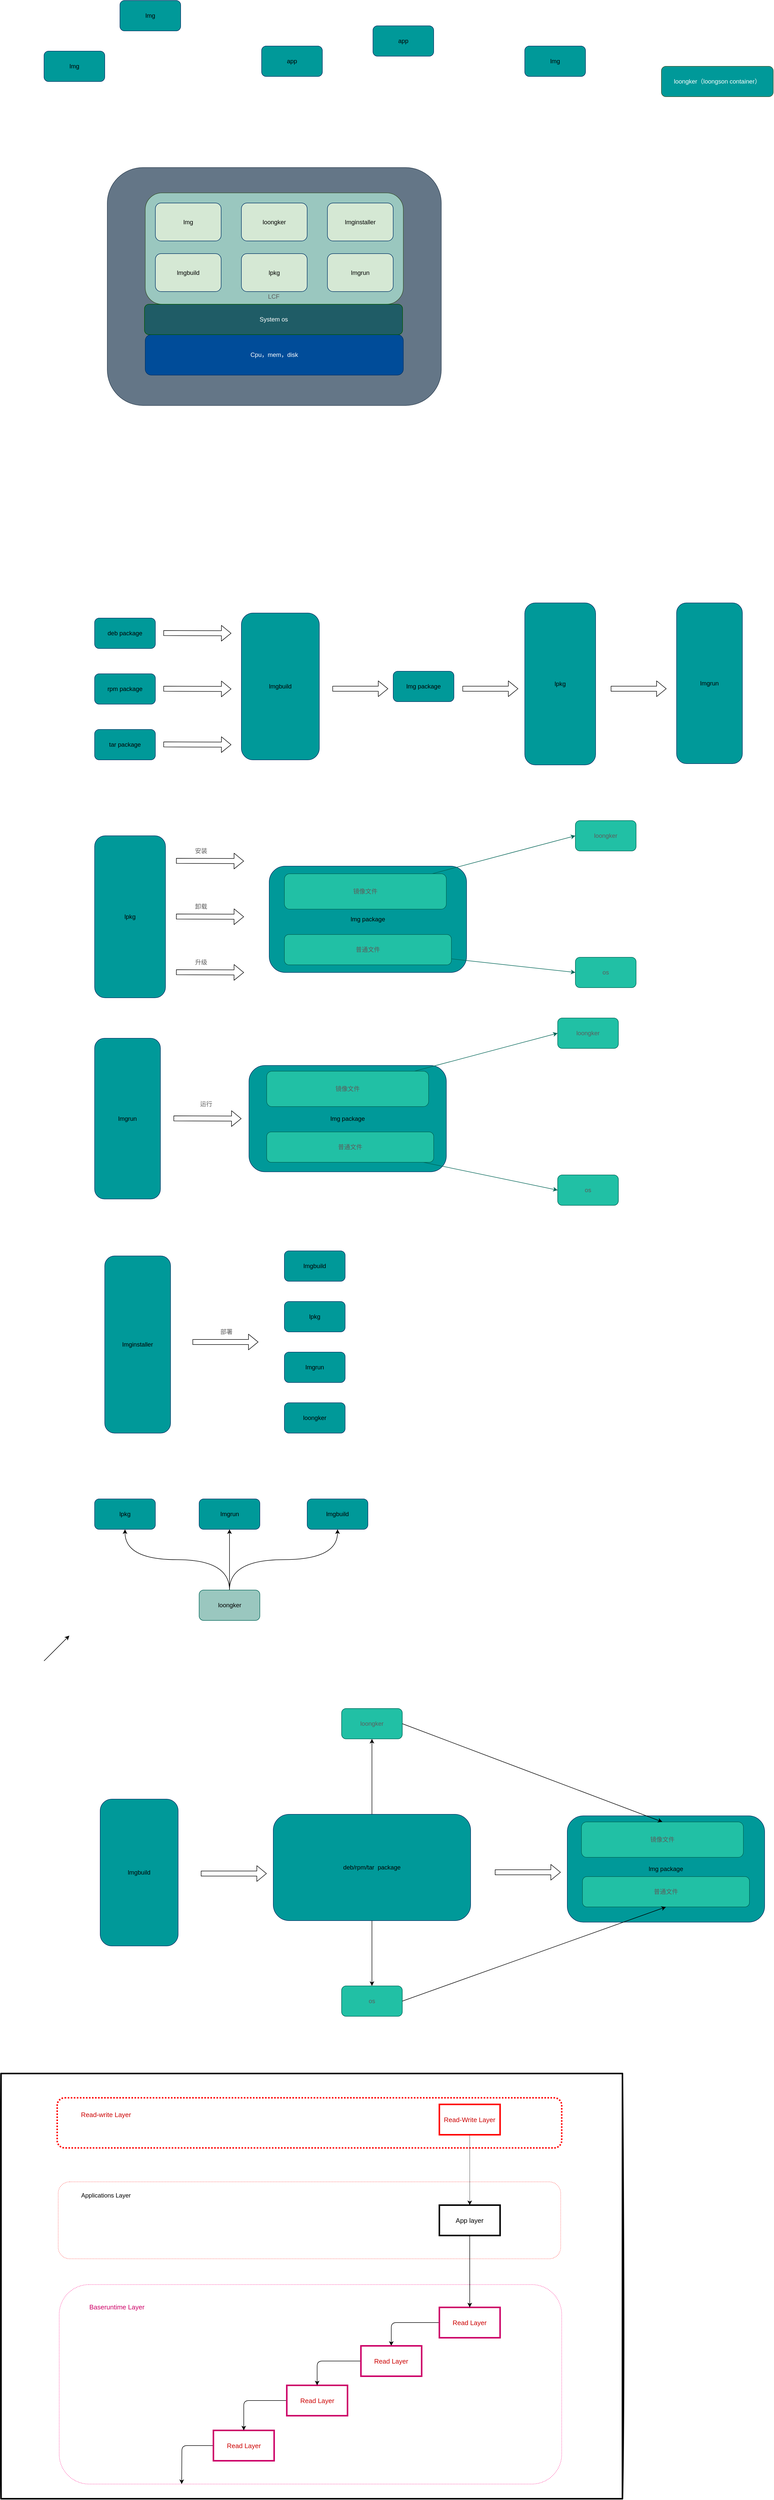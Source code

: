 <mxfile version="20.2.6" type="github">
  <diagram id="aV5w22nhNH_Wzgc8BO7l" name="Page-1">
    <mxGraphModel dx="2729" dy="936" grid="0" gridSize="10" guides="1" tooltips="1" connect="1" arrows="1" fold="1" page="1" pageScale="1" pageWidth="827" pageHeight="1169" math="0" shadow="0">
      <root>
        <mxCell id="0" />
        <mxCell id="1" parent="0" />
        <mxCell id="tzlG480XD32pi5aD75Bq-65" value="" style="rounded=0;whiteSpace=wrap;html=1;fontSize=13;strokeWidth=3;glass=0;shadow=0;sketch=1;" vertex="1" parent="1">
          <mxGeometry x="-85" y="4125" width="1228" height="840" as="geometry" />
        </mxCell>
        <mxCell id="tzlG480XD32pi5aD75Bq-49" value="" style="rounded=1;whiteSpace=wrap;html=1;strokeColor=#FF0080;dashed=1;dashPattern=1 2;" vertex="1" parent="1">
          <mxGeometry x="30" y="4542" width="993" height="394" as="geometry" />
        </mxCell>
        <mxCell id="tzlG480XD32pi5aD75Bq-48" value="" style="rounded=1;whiteSpace=wrap;html=1;strokeColor=#FF3333;dashed=1;dashPattern=1 2;" vertex="1" parent="1">
          <mxGeometry x="28" y="4339" width="993" height="152" as="geometry" />
        </mxCell>
        <mxCell id="MgCIcN8HCtVji7_G_k5s-110" value="" style="rounded=1;whiteSpace=wrap;html=1;strokeColor=#314354;fillColor=#647687;fontColor=#ffffff;" parent="1" vertex="1">
          <mxGeometry x="125" y="360" width="660" height="470" as="geometry" />
        </mxCell>
        <mxCell id="MgCIcN8HCtVji7_G_k5s-99" value="lmg package" style="rounded=1;whiteSpace=wrap;html=1;strokeColor=#003366;fillColor=#009999;" parent="1" vertex="1">
          <mxGeometry x="405" y="2133.75" width="390" height="210" as="geometry" />
        </mxCell>
        <mxCell id="MgCIcN8HCtVji7_G_k5s-52" value="" style="rounded=1;whiteSpace=wrap;html=1;strokeColor=#3A5431;fillColor=#9AC7BF;fontColor=#ffffff;" parent="1" vertex="1">
          <mxGeometry x="200" y="410" width="510" height="220" as="geometry" />
        </mxCell>
        <mxCell id="MgCIcN8HCtVji7_G_k5s-2" value="Cpu，mem，disk" style="rounded=1;whiteSpace=wrap;html=1;fillColor=#004C99;strokeColor=#003366;fontColor=#ffffff;" parent="1" vertex="1">
          <mxGeometry x="200" y="690" width="510" height="80" as="geometry" />
        </mxCell>
        <mxCell id="MgCIcN8HCtVji7_G_k5s-3" value="System os" style="rounded=1;whiteSpace=wrap;html=1;fillColor=#1F5C66;strokeColor=#005700;fontColor=#ffffff;" parent="1" vertex="1">
          <mxGeometry x="198.5" y="630" width="510" height="60" as="geometry" />
        </mxCell>
        <mxCell id="MgCIcN8HCtVji7_G_k5s-7" value="loongker（loongson container）" style="rounded=1;whiteSpace=wrap;html=1;fillColor=#009999;strokeColor=#3A5431;fontColor=#ffffff;" parent="1" vertex="1">
          <mxGeometry x="1220" y="160" width="221" height="60" as="geometry" />
        </mxCell>
        <mxCell id="MgCIcN8HCtVji7_G_k5s-45" value="lmg" style="rounded=1;whiteSpace=wrap;html=1;strokeColor=#003366;fillColor=#009999;" parent="1" vertex="1">
          <mxGeometry x="150" y="30" width="120" height="60" as="geometry" />
        </mxCell>
        <mxCell id="MgCIcN8HCtVji7_G_k5s-46" value="app" style="rounded=1;whiteSpace=wrap;html=1;strokeColor=#003366;fillColor=#009999;" parent="1" vertex="1">
          <mxGeometry x="430" y="120" width="120" height="60" as="geometry" />
        </mxCell>
        <mxCell id="MgCIcN8HCtVji7_G_k5s-47" value="app" style="rounded=1;whiteSpace=wrap;html=1;strokeColor=#003366;fillColor=#009999;" parent="1" vertex="1">
          <mxGeometry x="650" y="80" width="120" height="60" as="geometry" />
        </mxCell>
        <mxCell id="MgCIcN8HCtVji7_G_k5s-53" value="lmg" style="rounded=1;whiteSpace=wrap;html=1;strokeColor=#003366;fillColor=#009999;" parent="1" vertex="1">
          <mxGeometry x="950" y="120" width="120" height="60" as="geometry" />
        </mxCell>
        <mxCell id="MgCIcN8HCtVji7_G_k5s-55" value="lmg" style="rounded=1;whiteSpace=wrap;html=1;strokeColor=#003366;fillColor=#009999;" parent="1" vertex="1">
          <mxGeometry y="130" width="120" height="60" as="geometry" />
        </mxCell>
        <mxCell id="MgCIcN8HCtVji7_G_k5s-56" value="lmg package" style="rounded=1;whiteSpace=wrap;html=1;strokeColor=#003366;fillColor=#009999;" parent="1" vertex="1">
          <mxGeometry x="690" y="1355" width="120" height="60" as="geometry" />
        </mxCell>
        <mxCell id="MgCIcN8HCtVji7_G_k5s-57" value="lmgbuild" style="rounded=1;whiteSpace=wrap;html=1;strokeColor=#003366;fillColor=#009999;" parent="1" vertex="1">
          <mxGeometry x="390" y="1240" width="154" height="290" as="geometry" />
        </mxCell>
        <mxCell id="MgCIcN8HCtVji7_G_k5s-58" value="lmgrun" style="rounded=1;whiteSpace=wrap;html=1;strokeColor=#003366;fillColor=#009999;" parent="1" vertex="1">
          <mxGeometry x="1250" y="1220" width="130" height="317.5" as="geometry" />
        </mxCell>
        <mxCell id="MgCIcN8HCtVji7_G_k5s-59" value="lpkg" style="rounded=1;whiteSpace=wrap;html=1;strokeColor=#003366;fillColor=#009999;" parent="1" vertex="1">
          <mxGeometry x="950" y="1220" width="140" height="320" as="geometry" />
        </mxCell>
        <mxCell id="MgCIcN8HCtVji7_G_k5s-60" value="deb package" style="rounded=1;whiteSpace=wrap;html=1;strokeColor=#003366;fillColor=#009999;" parent="1" vertex="1">
          <mxGeometry x="100" y="1250" width="120" height="60" as="geometry" />
        </mxCell>
        <mxCell id="MgCIcN8HCtVji7_G_k5s-61" value="rpm package" style="rounded=1;whiteSpace=wrap;html=1;strokeColor=#003366;fillColor=#009999;" parent="1" vertex="1">
          <mxGeometry x="100" y="1360" width="120" height="60" as="geometry" />
        </mxCell>
        <mxCell id="MgCIcN8HCtVji7_G_k5s-62" value="tar package" style="rounded=1;whiteSpace=wrap;html=1;strokeColor=#003366;fillColor=#009999;" parent="1" vertex="1">
          <mxGeometry x="100" y="1470" width="120" height="60" as="geometry" />
        </mxCell>
        <mxCell id="MgCIcN8HCtVji7_G_k5s-64" value="" style="shape=flexArrow;endArrow=classic;html=1;rounded=1;curved=1;" parent="1" edge="1">
          <mxGeometry width="50" height="50" relative="1" as="geometry">
            <mxPoint x="236" y="1499.5" as="sourcePoint" />
            <mxPoint x="370" y="1500" as="targetPoint" />
          </mxGeometry>
        </mxCell>
        <mxCell id="MgCIcN8HCtVji7_G_k5s-65" value="" style="shape=flexArrow;endArrow=classic;html=1;rounded=1;curved=1;" parent="1" edge="1">
          <mxGeometry width="50" height="50" relative="1" as="geometry">
            <mxPoint x="236" y="1279.5" as="sourcePoint" />
            <mxPoint x="370" y="1280" as="targetPoint" />
          </mxGeometry>
        </mxCell>
        <mxCell id="MgCIcN8HCtVji7_G_k5s-66" value="" style="shape=flexArrow;endArrow=classic;html=1;rounded=1;curved=1;" parent="1" edge="1">
          <mxGeometry width="50" height="50" relative="1" as="geometry">
            <mxPoint x="236" y="1389.5" as="sourcePoint" />
            <mxPoint x="370" y="1390" as="targetPoint" />
          </mxGeometry>
        </mxCell>
        <mxCell id="MgCIcN8HCtVji7_G_k5s-67" value="" style="shape=flexArrow;endArrow=classic;html=1;rounded=1;fontColor=#5C5C5C;curved=1;" parent="1" edge="1">
          <mxGeometry width="50" height="50" relative="1" as="geometry">
            <mxPoint x="570" y="1389.5" as="sourcePoint" />
            <mxPoint x="680" y="1389.5" as="targetPoint" />
          </mxGeometry>
        </mxCell>
        <mxCell id="MgCIcN8HCtVji7_G_k5s-69" value="" style="shape=flexArrow;endArrow=classic;html=1;rounded=1;fontColor=#5C5C5C;curved=1;" parent="1" edge="1">
          <mxGeometry width="50" height="50" relative="1" as="geometry">
            <mxPoint x="827" y="1389.5" as="sourcePoint" />
            <mxPoint x="937" y="1389.5" as="targetPoint" />
          </mxGeometry>
        </mxCell>
        <mxCell id="MgCIcN8HCtVji7_G_k5s-70" value="" style="shape=flexArrow;endArrow=classic;html=1;rounded=1;fontColor=#5C5C5C;curved=1;" parent="1" edge="1">
          <mxGeometry width="50" height="50" relative="1" as="geometry">
            <mxPoint x="1120" y="1389.5" as="sourcePoint" />
            <mxPoint x="1230" y="1389.5" as="targetPoint" />
          </mxGeometry>
        </mxCell>
        <mxCell id="MgCIcN8HCtVji7_G_k5s-71" value="loongker" style="rounded=1;whiteSpace=wrap;html=1;strokeColor=#003366;fillColor=#D5E8D4;" parent="1" vertex="1">
          <mxGeometry x="390" y="430" width="130" height="75" as="geometry" />
        </mxCell>
        <mxCell id="MgCIcN8HCtVji7_G_k5s-73" value="lpkg" style="rounded=1;whiteSpace=wrap;html=1;strokeColor=#003366;fillColor=#009999;" parent="1" vertex="1">
          <mxGeometry x="100" y="1680" width="140" height="320" as="geometry" />
        </mxCell>
        <mxCell id="MgCIcN8HCtVji7_G_k5s-75" value="" style="shape=flexArrow;endArrow=classic;html=1;rounded=1;curved=1;" parent="1" edge="1">
          <mxGeometry width="50" height="50" relative="1" as="geometry">
            <mxPoint x="261" y="1949.5" as="sourcePoint" />
            <mxPoint x="395" y="1950" as="targetPoint" />
          </mxGeometry>
        </mxCell>
        <mxCell id="MgCIcN8HCtVji7_G_k5s-76" value="" style="shape=flexArrow;endArrow=classic;html=1;rounded=1;curved=1;" parent="1" edge="1">
          <mxGeometry width="50" height="50" relative="1" as="geometry">
            <mxPoint x="261" y="1729.5" as="sourcePoint" />
            <mxPoint x="395" y="1730" as="targetPoint" />
          </mxGeometry>
        </mxCell>
        <mxCell id="MgCIcN8HCtVji7_G_k5s-77" value="" style="shape=flexArrow;endArrow=classic;html=1;rounded=1;curved=1;" parent="1" edge="1">
          <mxGeometry width="50" height="50" relative="1" as="geometry">
            <mxPoint x="261" y="1839.5" as="sourcePoint" />
            <mxPoint x="395" y="1840" as="targetPoint" />
          </mxGeometry>
        </mxCell>
        <mxCell id="MgCIcN8HCtVji7_G_k5s-78" value="安装" style="text;html=1;align=center;verticalAlign=middle;resizable=0;points=[];autosize=1;strokeColor=none;fillColor=none;fontColor=#5C5C5C;rounded=1;" parent="1" vertex="1">
          <mxGeometry x="290" y="1700" width="40" height="20" as="geometry" />
        </mxCell>
        <mxCell id="MgCIcN8HCtVji7_G_k5s-79" value="卸载" style="text;html=1;align=center;verticalAlign=middle;resizable=0;points=[];autosize=1;strokeColor=none;fillColor=none;fontColor=#5C5C5C;rounded=1;" parent="1" vertex="1">
          <mxGeometry x="290" y="1810" width="40" height="20" as="geometry" />
        </mxCell>
        <mxCell id="MgCIcN8HCtVji7_G_k5s-80" value="升级" style="text;html=1;align=center;verticalAlign=middle;resizable=0;points=[];autosize=1;strokeColor=none;fillColor=none;fontColor=#5C5C5C;rounded=1;" parent="1" vertex="1">
          <mxGeometry x="290" y="1920" width="40" height="20" as="geometry" />
        </mxCell>
        <mxCell id="MgCIcN8HCtVji7_G_k5s-82" value="lmgrun" style="rounded=1;whiteSpace=wrap;html=1;strokeColor=#003366;fillColor=#009999;" parent="1" vertex="1">
          <mxGeometry x="100" y="2080" width="130" height="317.5" as="geometry" />
        </mxCell>
        <mxCell id="MgCIcN8HCtVji7_G_k5s-84" value="" style="shape=flexArrow;endArrow=classic;html=1;rounded=1;curved=1;" parent="1" edge="1">
          <mxGeometry width="50" height="50" relative="1" as="geometry">
            <mxPoint x="256" y="2238.25" as="sourcePoint" />
            <mxPoint x="390" y="2238.75" as="targetPoint" />
          </mxGeometry>
        </mxCell>
        <mxCell id="MgCIcN8HCtVji7_G_k5s-85" value="lmg package" style="rounded=1;whiteSpace=wrap;html=1;strokeColor=#003366;fillColor=#009999;" parent="1" vertex="1">
          <mxGeometry x="445" y="1740" width="390" height="210" as="geometry" />
        </mxCell>
        <mxCell id="MgCIcN8HCtVji7_G_k5s-86" value="普通文件" style="rounded=1;whiteSpace=wrap;html=1;fontColor=#5C5C5C;strokeColor=#006658;fillColor=#21C0A5;" parent="1" vertex="1">
          <mxGeometry x="475" y="1875" width="330" height="60" as="geometry" />
        </mxCell>
        <mxCell id="MgCIcN8HCtVji7_G_k5s-87" value="镜像文件" style="rounded=1;whiteSpace=wrap;html=1;fontColor=#5C5C5C;strokeColor=#006658;fillColor=#21C0A5;" parent="1" vertex="1">
          <mxGeometry x="475" y="1755" width="320" height="70" as="geometry" />
        </mxCell>
        <mxCell id="MgCIcN8HCtVji7_G_k5s-89" value="" style="endArrow=classic;html=1;rounded=1;fontColor=#5C5C5C;strokeColor=#006658;fillColor=#21C0A5;curved=1;" parent="1" source="MgCIcN8HCtVji7_G_k5s-87" edge="1">
          <mxGeometry width="50" height="50" relative="1" as="geometry">
            <mxPoint x="1010" y="1810" as="sourcePoint" />
            <mxPoint x="1050" y="1680" as="targetPoint" />
          </mxGeometry>
        </mxCell>
        <mxCell id="MgCIcN8HCtVji7_G_k5s-90" value="" style="endArrow=classic;html=1;rounded=1;fontColor=#5C5C5C;strokeColor=#006658;fillColor=#21C0A5;curved=1;entryX=0;entryY=0.5;entryDx=0;entryDy=0;" parent="1" source="MgCIcN8HCtVji7_G_k5s-86" target="MgCIcN8HCtVji7_G_k5s-91" edge="1">
          <mxGeometry width="50" height="50" relative="1" as="geometry">
            <mxPoint x="1020" y="1960" as="sourcePoint" />
            <mxPoint x="1000" y="2060" as="targetPoint" />
          </mxGeometry>
        </mxCell>
        <mxCell id="MgCIcN8HCtVji7_G_k5s-91" value="os" style="rounded=1;whiteSpace=wrap;html=1;fontColor=#5C5C5C;strokeColor=#006658;fillColor=#21C0A5;" parent="1" vertex="1">
          <mxGeometry x="1050" y="1920" width="120" height="60" as="geometry" />
        </mxCell>
        <mxCell id="MgCIcN8HCtVji7_G_k5s-92" value="loongker" style="rounded=1;whiteSpace=wrap;html=1;fontColor=#5C5C5C;strokeColor=#006658;fillColor=#21C0A5;" parent="1" vertex="1">
          <mxGeometry x="1050" y="1650" width="120" height="60" as="geometry" />
        </mxCell>
        <mxCell id="MgCIcN8HCtVji7_G_k5s-93" value="普通文件" style="rounded=1;whiteSpace=wrap;html=1;fontColor=#5C5C5C;strokeColor=#006658;fillColor=#21C0A5;" parent="1" vertex="1">
          <mxGeometry x="440" y="2265" width="330" height="60" as="geometry" />
        </mxCell>
        <mxCell id="MgCIcN8HCtVji7_G_k5s-94" value="镜像文件" style="rounded=1;whiteSpace=wrap;html=1;fontColor=#5C5C5C;strokeColor=#006658;fillColor=#21C0A5;" parent="1" vertex="1">
          <mxGeometry x="440" y="2145" width="320" height="70" as="geometry" />
        </mxCell>
        <mxCell id="MgCIcN8HCtVji7_G_k5s-95" value="" style="endArrow=classic;html=1;rounded=1;fontColor=#5C5C5C;strokeColor=#006658;fillColor=#21C0A5;curved=1;" parent="1" source="MgCIcN8HCtVji7_G_k5s-94" edge="1">
          <mxGeometry width="50" height="50" relative="1" as="geometry">
            <mxPoint x="975" y="2200" as="sourcePoint" />
            <mxPoint x="1015" y="2070" as="targetPoint" />
          </mxGeometry>
        </mxCell>
        <mxCell id="MgCIcN8HCtVji7_G_k5s-96" value="" style="endArrow=classic;html=1;rounded=1;fontColor=#5C5C5C;strokeColor=#006658;fillColor=#21C0A5;curved=1;entryX=0;entryY=0.5;entryDx=0;entryDy=0;" parent="1" source="MgCIcN8HCtVji7_G_k5s-93" target="MgCIcN8HCtVji7_G_k5s-97" edge="1">
          <mxGeometry width="50" height="50" relative="1" as="geometry">
            <mxPoint x="985" y="2350" as="sourcePoint" />
            <mxPoint x="965" y="2450" as="targetPoint" />
          </mxGeometry>
        </mxCell>
        <mxCell id="MgCIcN8HCtVji7_G_k5s-97" value="os" style="rounded=1;whiteSpace=wrap;html=1;fontColor=#5C5C5C;strokeColor=#006658;fillColor=#21C0A5;" parent="1" vertex="1">
          <mxGeometry x="1015" y="2350" width="120" height="60" as="geometry" />
        </mxCell>
        <mxCell id="MgCIcN8HCtVji7_G_k5s-98" value="loongker" style="rounded=1;whiteSpace=wrap;html=1;fontColor=#5C5C5C;strokeColor=#006658;fillColor=#21C0A5;" parent="1" vertex="1">
          <mxGeometry x="1015" y="2040" width="120" height="60" as="geometry" />
        </mxCell>
        <mxCell id="MgCIcN8HCtVji7_G_k5s-100" value="运行" style="text;html=1;align=center;verticalAlign=middle;resizable=0;points=[];autosize=1;strokeColor=none;fillColor=none;fontColor=#5C5C5C;rounded=1;" parent="1" vertex="1">
          <mxGeometry x="300" y="2200" width="40" height="20" as="geometry" />
        </mxCell>
        <mxCell id="MgCIcN8HCtVji7_G_k5s-101" value="lmg" style="rounded=1;whiteSpace=wrap;html=1;strokeColor=#003366;fillColor=#D5E8D4;" parent="1" vertex="1">
          <mxGeometry x="220" y="430" width="130" height="75" as="geometry" />
        </mxCell>
        <mxCell id="MgCIcN8HCtVji7_G_k5s-102" value="lmgbuild" style="rounded=1;whiteSpace=wrap;html=1;strokeColor=#003366;fillColor=#D5E8D4;" parent="1" vertex="1">
          <mxGeometry x="220" y="530" width="130" height="75" as="geometry" />
        </mxCell>
        <mxCell id="MgCIcN8HCtVji7_G_k5s-103" value="lmgrun" style="rounded=1;whiteSpace=wrap;html=1;strokeColor=#003366;fillColor=#D5E8D4;" parent="1" vertex="1">
          <mxGeometry x="560" y="530" width="130" height="75" as="geometry" />
        </mxCell>
        <mxCell id="MgCIcN8HCtVji7_G_k5s-104" value="lpkg" style="rounded=1;whiteSpace=wrap;html=1;strokeColor=#003366;fillColor=#D5E8D4;" parent="1" vertex="1">
          <mxGeometry x="390" y="530" width="130" height="75" as="geometry" />
        </mxCell>
        <mxCell id="MgCIcN8HCtVji7_G_k5s-105" value="lmginstaller" style="rounded=1;whiteSpace=wrap;html=1;strokeColor=#003366;fillColor=#D5E8D4;" parent="1" vertex="1">
          <mxGeometry x="560" y="430" width="130" height="75" as="geometry" />
        </mxCell>
        <mxCell id="MgCIcN8HCtVji7_G_k5s-106" value="LCF" style="text;html=1;strokeColor=none;fillColor=none;align=center;verticalAlign=middle;whiteSpace=wrap;rounded=1;fontColor=#5C5C5C;" parent="1" vertex="1">
          <mxGeometry x="423.5" y="610" width="60" height="10" as="geometry" />
        </mxCell>
        <mxCell id="MgCIcN8HCtVji7_G_k5s-111" value="lmginstaller" style="rounded=1;whiteSpace=wrap;html=1;strokeColor=#003366;fillColor=#009999;" parent="1" vertex="1">
          <mxGeometry x="120" y="2510" width="130" height="350" as="geometry" />
        </mxCell>
        <mxCell id="MgCIcN8HCtVji7_G_k5s-112" value="" style="shape=flexArrow;endArrow=classic;html=1;rounded=1;fontColor=#5C5C5C;strokeColor=#000000;fillColor=#FFFFFF;curved=1;" parent="1" edge="1">
          <mxGeometry width="50" height="50" relative="1" as="geometry">
            <mxPoint x="293.5" y="2680" as="sourcePoint" />
            <mxPoint x="423.5" y="2680" as="targetPoint" />
          </mxGeometry>
        </mxCell>
        <mxCell id="MgCIcN8HCtVji7_G_k5s-113" value="lpkg" style="rounded=1;whiteSpace=wrap;html=1;strokeColor=#003366;fillColor=#009999;" parent="1" vertex="1">
          <mxGeometry x="475" y="2600" width="120" height="60" as="geometry" />
        </mxCell>
        <mxCell id="MgCIcN8HCtVji7_G_k5s-114" value="lmgrun" style="rounded=1;whiteSpace=wrap;html=1;strokeColor=#003366;fillColor=#009999;" parent="1" vertex="1">
          <mxGeometry x="475" y="2700" width="120" height="60" as="geometry" />
        </mxCell>
        <mxCell id="MgCIcN8HCtVji7_G_k5s-115" value="lmgbuild" style="rounded=1;whiteSpace=wrap;html=1;strokeColor=#003366;fillColor=#009999;" parent="1" vertex="1">
          <mxGeometry x="475" y="2500" width="120" height="60" as="geometry" />
        </mxCell>
        <mxCell id="MgCIcN8HCtVji7_G_k5s-116" value="loongker" style="rounded=1;whiteSpace=wrap;html=1;strokeColor=#003366;fillColor=#009999;" parent="1" vertex="1">
          <mxGeometry x="475" y="2800" width="120" height="60" as="geometry" />
        </mxCell>
        <mxCell id="MgCIcN8HCtVji7_G_k5s-117" value="部署" style="text;html=1;align=center;verticalAlign=middle;resizable=0;points=[];autosize=1;strokeColor=none;fillColor=none;fontColor=#5C5C5C;" parent="1" vertex="1">
          <mxGeometry x="340" y="2650" width="40" height="20" as="geometry" />
        </mxCell>
        <mxCell id="MgCIcN8HCtVji7_G_k5s-125" style="edgeStyle=orthogonalEdgeStyle;curved=1;rounded=1;orthogonalLoop=1;jettySize=auto;html=1;exitX=0.5;exitY=0;exitDx=0;exitDy=0;entryX=0.5;entryY=1;entryDx=0;entryDy=0;fontColor=#5C5C5C;strokeColor=#000000;fillColor=#FFFFFF;" parent="1" source="MgCIcN8HCtVji7_G_k5s-118" target="MgCIcN8HCtVji7_G_k5s-120" edge="1">
          <mxGeometry relative="1" as="geometry" />
        </mxCell>
        <mxCell id="MgCIcN8HCtVji7_G_k5s-126" style="edgeStyle=orthogonalEdgeStyle;curved=1;rounded=1;orthogonalLoop=1;jettySize=auto;html=1;exitX=0.5;exitY=0;exitDx=0;exitDy=0;entryX=0.5;entryY=1;entryDx=0;entryDy=0;fontColor=#5C5C5C;strokeColor=#000000;fillColor=#FFFFFF;" parent="1" source="MgCIcN8HCtVji7_G_k5s-118" target="MgCIcN8HCtVji7_G_k5s-121" edge="1">
          <mxGeometry relative="1" as="geometry" />
        </mxCell>
        <mxCell id="MgCIcN8HCtVji7_G_k5s-127" style="edgeStyle=orthogonalEdgeStyle;curved=1;rounded=1;orthogonalLoop=1;jettySize=auto;html=1;exitX=0.5;exitY=0;exitDx=0;exitDy=0;entryX=0.5;entryY=1;entryDx=0;entryDy=0;fontColor=#5C5C5C;strokeColor=#000000;fillColor=#FFFFFF;" parent="1" source="MgCIcN8HCtVji7_G_k5s-118" target="MgCIcN8HCtVji7_G_k5s-119" edge="1">
          <mxGeometry relative="1" as="geometry" />
        </mxCell>
        <mxCell id="MgCIcN8HCtVji7_G_k5s-118" value="&lt;span style=&quot;color: rgb(0, 0, 0);&quot;&gt;loongker&lt;/span&gt;" style="rounded=1;whiteSpace=wrap;html=1;fontColor=#5C5C5C;strokeColor=#006658;fillColor=#9AC7BF;" parent="1" vertex="1">
          <mxGeometry x="306.5" y="3170" width="120" height="60" as="geometry" />
        </mxCell>
        <mxCell id="MgCIcN8HCtVji7_G_k5s-119" value="lmgbuild" style="rounded=1;whiteSpace=wrap;html=1;strokeColor=#003366;fillColor=#009999;" parent="1" vertex="1">
          <mxGeometry x="520" y="2990" width="120" height="60" as="geometry" />
        </mxCell>
        <mxCell id="MgCIcN8HCtVji7_G_k5s-120" value="lpkg" style="rounded=1;whiteSpace=wrap;html=1;strokeColor=#003366;fillColor=#009999;" parent="1" vertex="1">
          <mxGeometry x="100" y="2990" width="120" height="60" as="geometry" />
        </mxCell>
        <mxCell id="MgCIcN8HCtVji7_G_k5s-121" value="lmgrun" style="rounded=1;whiteSpace=wrap;html=1;strokeColor=#003366;fillColor=#009999;" parent="1" vertex="1">
          <mxGeometry x="306.5" y="2990" width="120" height="60" as="geometry" />
        </mxCell>
        <mxCell id="tzlG480XD32pi5aD75Bq-1" value="lmgbuild" style="rounded=1;whiteSpace=wrap;html=1;strokeColor=#003366;fillColor=#009999;" vertex="1" parent="1">
          <mxGeometry x="111" y="3583" width="154" height="290" as="geometry" />
        </mxCell>
        <mxCell id="tzlG480XD32pi5aD75Bq-2" value="" style="shape=flexArrow;endArrow=classic;html=1;rounded=1;fontColor=#5C5C5C;strokeColor=#000000;fillColor=#FFFFFF;curved=1;" edge="1" parent="1">
          <mxGeometry width="50" height="50" relative="1" as="geometry">
            <mxPoint x="310" y="3730" as="sourcePoint" />
            <mxPoint x="440" y="3730" as="targetPoint" />
          </mxGeometry>
        </mxCell>
        <mxCell id="tzlG480XD32pi5aD75Bq-27" style="edgeStyle=orthogonalEdgeStyle;rounded=0;orthogonalLoop=1;jettySize=auto;html=1;exitX=0.5;exitY=0;exitDx=0;exitDy=0;entryX=0.5;entryY=1;entryDx=0;entryDy=0;" edge="1" parent="1" source="tzlG480XD32pi5aD75Bq-5" target="tzlG480XD32pi5aD75Bq-10">
          <mxGeometry relative="1" as="geometry" />
        </mxCell>
        <mxCell id="tzlG480XD32pi5aD75Bq-28" style="edgeStyle=orthogonalEdgeStyle;rounded=0;orthogonalLoop=1;jettySize=auto;html=1;exitX=0.5;exitY=1;exitDx=0;exitDy=0;" edge="1" parent="1" source="tzlG480XD32pi5aD75Bq-5" target="tzlG480XD32pi5aD75Bq-11">
          <mxGeometry relative="1" as="geometry" />
        </mxCell>
        <mxCell id="tzlG480XD32pi5aD75Bq-5" value="deb/rpm/tar&amp;nbsp; package" style="rounded=1;whiteSpace=wrap;html=1;strokeColor=#003366;fillColor=#009999;" vertex="1" parent="1">
          <mxGeometry x="453" y="3613" width="390" height="210" as="geometry" />
        </mxCell>
        <mxCell id="tzlG480XD32pi5aD75Bq-6" value="" style="shape=flexArrow;endArrow=classic;html=1;rounded=1;fontColor=#5C5C5C;strokeColor=#000000;fillColor=#FFFFFF;curved=1;" edge="1" parent="1">
          <mxGeometry width="50" height="50" relative="1" as="geometry">
            <mxPoint x="891" y="3727.5" as="sourcePoint" />
            <mxPoint x="1021" y="3727.5" as="targetPoint" />
          </mxGeometry>
        </mxCell>
        <mxCell id="tzlG480XD32pi5aD75Bq-7" value="lmg package" style="rounded=1;whiteSpace=wrap;html=1;strokeColor=#003366;fillColor=#009999;" vertex="1" parent="1">
          <mxGeometry x="1034" y="3616" width="390" height="210" as="geometry" />
        </mxCell>
        <mxCell id="tzlG480XD32pi5aD75Bq-8" value="镜像文件" style="rounded=1;whiteSpace=wrap;html=1;fontColor=#5C5C5C;strokeColor=#006658;fillColor=#21C0A5;" vertex="1" parent="1">
          <mxGeometry x="1062" y="3628" width="320" height="70" as="geometry" />
        </mxCell>
        <mxCell id="tzlG480XD32pi5aD75Bq-9" value="普通文件" style="rounded=1;whiteSpace=wrap;html=1;fontColor=#5C5C5C;strokeColor=#006658;fillColor=#21C0A5;" vertex="1" parent="1">
          <mxGeometry x="1064" y="3736" width="330" height="60" as="geometry" />
        </mxCell>
        <mxCell id="tzlG480XD32pi5aD75Bq-10" value="loongker" style="rounded=1;whiteSpace=wrap;html=1;fontColor=#5C5C5C;strokeColor=#006658;fillColor=#21C0A5;" vertex="1" parent="1">
          <mxGeometry x="588" y="3404" width="120" height="60" as="geometry" />
        </mxCell>
        <mxCell id="tzlG480XD32pi5aD75Bq-11" value="os" style="rounded=1;whiteSpace=wrap;html=1;fontColor=#5C5C5C;strokeColor=#006658;fillColor=#21C0A5;" vertex="1" parent="1">
          <mxGeometry x="588" y="3952" width="120" height="60" as="geometry" />
        </mxCell>
        <mxCell id="tzlG480XD32pi5aD75Bq-21" value="" style="endArrow=classic;html=1;rounded=0;entryX=0.5;entryY=0;entryDx=0;entryDy=0;exitX=1;exitY=0.5;exitDx=0;exitDy=0;" edge="1" parent="1" source="tzlG480XD32pi5aD75Bq-10" target="tzlG480XD32pi5aD75Bq-8">
          <mxGeometry width="50" height="50" relative="1" as="geometry">
            <mxPoint x="736" y="3220" as="sourcePoint" />
            <mxPoint x="1028" y="3146" as="targetPoint" />
          </mxGeometry>
        </mxCell>
        <mxCell id="tzlG480XD32pi5aD75Bq-22" value="" style="endArrow=classic;html=1;rounded=0;" edge="1" parent="1">
          <mxGeometry width="50" height="50" relative="1" as="geometry">
            <mxPoint y="3310" as="sourcePoint" />
            <mxPoint x="50" y="3260" as="targetPoint" />
          </mxGeometry>
        </mxCell>
        <mxCell id="tzlG480XD32pi5aD75Bq-25" value="" style="endArrow=classic;html=1;rounded=0;exitX=1;exitY=0.5;exitDx=0;exitDy=0;entryX=0.5;entryY=1;entryDx=0;entryDy=0;" edge="1" parent="1" source="tzlG480XD32pi5aD75Bq-11" target="tzlG480XD32pi5aD75Bq-9">
          <mxGeometry width="50" height="50" relative="1" as="geometry">
            <mxPoint x="986" y="4034" as="sourcePoint" />
            <mxPoint x="1036" y="3984" as="targetPoint" />
          </mxGeometry>
        </mxCell>
        <mxCell id="tzlG480XD32pi5aD75Bq-42" style="edgeStyle=orthogonalEdgeStyle;rounded=1;orthogonalLoop=1;jettySize=auto;html=1;exitX=0;exitY=0.5;exitDx=0;exitDy=0;startArrow=none;startFill=0;fillColor=#f8cecc;strokeColor=#000000;" edge="1" parent="1" source="tzlG480XD32pi5aD75Bq-30">
          <mxGeometry relative="1" as="geometry">
            <mxPoint x="271.996" y="4936.012" as="targetPoint" />
          </mxGeometry>
        </mxCell>
        <mxCell id="tzlG480XD32pi5aD75Bq-30" value="&lt;font color=&quot;#cc0000&quot; style=&quot;font-size: 13px;&quot;&gt;Read Layer&lt;/font&gt;" style="rounded=0;whiteSpace=wrap;html=1;strokeColor=#CC0066;strokeWidth=3;" vertex="1" parent="1">
          <mxGeometry x="334.73" y="4830" width="120" height="60" as="geometry" />
        </mxCell>
        <mxCell id="tzlG480XD32pi5aD75Bq-38" style="edgeStyle=orthogonalEdgeStyle;rounded=1;orthogonalLoop=1;jettySize=auto;html=1;exitX=0;exitY=0.5;exitDx=0;exitDy=0;" edge="1" parent="1" source="tzlG480XD32pi5aD75Bq-35" target="tzlG480XD32pi5aD75Bq-30">
          <mxGeometry relative="1" as="geometry" />
        </mxCell>
        <mxCell id="tzlG480XD32pi5aD75Bq-35" value="&lt;font style=&quot;font-size: 13px;&quot; color=&quot;#cc0000&quot;&gt;Read Layer&lt;/font&gt;" style="rounded=0;whiteSpace=wrap;html=1;strokeColor=#CC0066;strokeWidth=3;" vertex="1" parent="1">
          <mxGeometry x="479.73" y="4741" width="120" height="60" as="geometry" />
        </mxCell>
        <mxCell id="tzlG480XD32pi5aD75Bq-41" style="rounded=1;orthogonalLoop=1;jettySize=auto;html=1;exitX=0;exitY=0.5;exitDx=0;exitDy=0;edgeStyle=orthogonalEdgeStyle;" edge="1" parent="1" source="tzlG480XD32pi5aD75Bq-36" target="tzlG480XD32pi5aD75Bq-37">
          <mxGeometry relative="1" as="geometry" />
        </mxCell>
        <mxCell id="tzlG480XD32pi5aD75Bq-36" value="&lt;font style=&quot;font-size: 13px;&quot; color=&quot;#cc0000&quot;&gt;Read Layer&lt;/font&gt;" style="rounded=0;whiteSpace=wrap;html=1;strokeColor=#CC0066;strokeWidth=3;" vertex="1" parent="1">
          <mxGeometry x="781.23" y="4587" width="120" height="60" as="geometry" />
        </mxCell>
        <mxCell id="tzlG480XD32pi5aD75Bq-40" style="edgeStyle=orthogonalEdgeStyle;rounded=1;orthogonalLoop=1;jettySize=auto;html=1;exitX=0;exitY=0.5;exitDx=0;exitDy=0;" edge="1" parent="1" source="tzlG480XD32pi5aD75Bq-37" target="tzlG480XD32pi5aD75Bq-35">
          <mxGeometry relative="1" as="geometry" />
        </mxCell>
        <mxCell id="tzlG480XD32pi5aD75Bq-37" value="&lt;font color=&quot;#cc0000&quot; style=&quot;font-size: 13px;&quot;&gt;Read Layer&lt;/font&gt;" style="rounded=0;whiteSpace=wrap;html=1;strokeColor=#CC0066;strokeWidth=3;" vertex="1" parent="1">
          <mxGeometry x="626.23" y="4663" width="120" height="60" as="geometry" />
        </mxCell>
        <mxCell id="tzlG480XD32pi5aD75Bq-46" style="edgeStyle=orthogonalEdgeStyle;rounded=1;orthogonalLoop=1;jettySize=auto;html=1;exitX=0.5;exitY=1;exitDx=0;exitDy=0;startArrow=none;startFill=0;" edge="1" parent="1" source="tzlG480XD32pi5aD75Bq-44" target="tzlG480XD32pi5aD75Bq-36">
          <mxGeometry relative="1" as="geometry" />
        </mxCell>
        <mxCell id="tzlG480XD32pi5aD75Bq-44" value="&lt;font style=&quot;font-size: 13px;&quot;&gt;App layer&lt;/font&gt;" style="rounded=0;whiteSpace=wrap;html=1;strokeWidth=3;" vertex="1" parent="1">
          <mxGeometry x="781.23" y="4385" width="120" height="60" as="geometry" />
        </mxCell>
        <mxCell id="tzlG480XD32pi5aD75Bq-50" value="&lt;font color=&quot;#cc0066&quot; style=&quot;font-size: 13px;&quot;&gt;Baseruntime Layer&lt;/font&gt;" style="text;html=1;strokeColor=none;fillColor=none;align=center;verticalAlign=middle;whiteSpace=wrap;rounded=0;dashed=1;" vertex="1" parent="1">
          <mxGeometry x="65.5" y="4570" width="156" height="31" as="geometry" />
        </mxCell>
        <mxCell id="tzlG480XD32pi5aD75Bq-52" value="Applications Layer" style="text;html=1;strokeColor=none;fillColor=none;align=center;verticalAlign=middle;whiteSpace=wrap;rounded=0;dashed=1;" vertex="1" parent="1">
          <mxGeometry x="59.5" y="4358.5" width="125" height="15" as="geometry" />
        </mxCell>
        <mxCell id="tzlG480XD32pi5aD75Bq-58" value="" style="rounded=1;whiteSpace=wrap;html=1;fontSize=13;fontColor=#CC0000;strokeColor=#FF0000;strokeWidth=3;dashed=1;dashPattern=1 1;" vertex="1" parent="1">
          <mxGeometry x="26" y="4173" width="997" height="99" as="geometry" />
        </mxCell>
        <mxCell id="tzlG480XD32pi5aD75Bq-64" style="edgeStyle=orthogonalEdgeStyle;rounded=1;orthogonalLoop=1;jettySize=auto;html=1;exitX=0.5;exitY=1;exitDx=0;exitDy=0;entryX=0.5;entryY=0;entryDx=0;entryDy=0;dashed=1;dashPattern=1 1;fontSize=13;fontColor=#CC0000;startArrow=none;startFill=0;strokeColor=#000000;" edge="1" parent="1" source="tzlG480XD32pi5aD75Bq-63" target="tzlG480XD32pi5aD75Bq-44">
          <mxGeometry relative="1" as="geometry" />
        </mxCell>
        <mxCell id="tzlG480XD32pi5aD75Bq-63" value="Read-Write Layer" style="rounded=0;whiteSpace=wrap;html=1;fontSize=13;fontColor=#CC0000;strokeColor=#FF0000;strokeWidth=3;" vertex="1" parent="1">
          <mxGeometry x="781.23" y="4186" width="120" height="60" as="geometry" />
        </mxCell>
        <mxCell id="tzlG480XD32pi5aD75Bq-68" value="Read-write Layer" style="text;html=1;strokeColor=none;fillColor=none;align=center;verticalAlign=middle;whiteSpace=wrap;rounded=0;dashed=1;dashPattern=1 2;fontSize=13;fontColor=#CC0000;" vertex="1" parent="1">
          <mxGeometry x="65.5" y="4193" width="113" height="25" as="geometry" />
        </mxCell>
      </root>
    </mxGraphModel>
  </diagram>
</mxfile>
